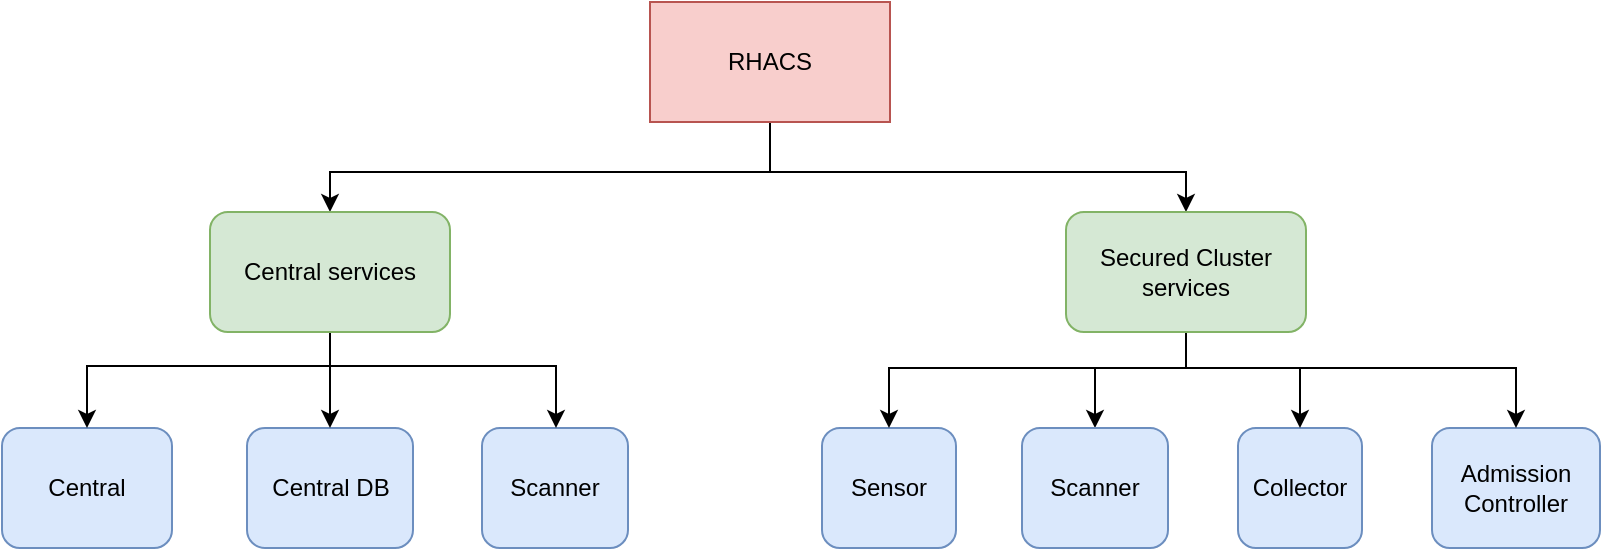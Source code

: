 <mxfile version="22.0.4" type="github">
  <diagram name="Trang-1" id="Dytu22fN1VD10oCp0d1P">
    <mxGraphModel dx="1434" dy="798" grid="0" gridSize="10" guides="1" tooltips="1" connect="1" arrows="1" fold="1" page="1" pageScale="1" pageWidth="1169" pageHeight="1654" math="0" shadow="0">
      <root>
        <mxCell id="0" />
        <mxCell id="1" parent="0" />
        <mxCell id="n5SP7K5pTemmhCcpg1W_-11" style="edgeStyle=orthogonalEdgeStyle;rounded=0;orthogonalLoop=1;jettySize=auto;html=1;entryX=0.5;entryY=0;entryDx=0;entryDy=0;exitX=0.5;exitY=1;exitDx=0;exitDy=0;" edge="1" parent="1" source="n5SP7K5pTemmhCcpg1W_-1" target="n5SP7K5pTemmhCcpg1W_-8">
          <mxGeometry relative="1" as="geometry">
            <Array as="points">
              <mxPoint x="585" y="273" />
              <mxPoint x="365" y="273" />
            </Array>
          </mxGeometry>
        </mxCell>
        <mxCell id="n5SP7K5pTemmhCcpg1W_-13" style="edgeStyle=orthogonalEdgeStyle;rounded=0;orthogonalLoop=1;jettySize=auto;html=1;" edge="1" parent="1" source="n5SP7K5pTemmhCcpg1W_-1" target="n5SP7K5pTemmhCcpg1W_-9">
          <mxGeometry relative="1" as="geometry">
            <Array as="points">
              <mxPoint x="585" y="273" />
              <mxPoint x="793" y="273" />
            </Array>
          </mxGeometry>
        </mxCell>
        <mxCell id="n5SP7K5pTemmhCcpg1W_-1" value="RHACS" style="rounded=0;whiteSpace=wrap;html=1;fillColor=#f8cecc;strokeColor=#b85450;" vertex="1" parent="1">
          <mxGeometry x="525" y="188" width="120" height="60" as="geometry" />
        </mxCell>
        <mxCell id="n5SP7K5pTemmhCcpg1W_-2" value="Admission&lt;br&gt;Controller" style="rounded=1;whiteSpace=wrap;html=1;fillColor=#dae8fc;strokeColor=#6c8ebf;" vertex="1" parent="1">
          <mxGeometry x="916" y="401" width="84" height="60" as="geometry" />
        </mxCell>
        <mxCell id="n5SP7K5pTemmhCcpg1W_-3" value="Collector" style="rounded=1;whiteSpace=wrap;html=1;fillColor=#dae8fc;strokeColor=#6c8ebf;" vertex="1" parent="1">
          <mxGeometry x="819" y="401" width="62" height="60" as="geometry" />
        </mxCell>
        <mxCell id="n5SP7K5pTemmhCcpg1W_-4" value="Sensor" style="rounded=1;whiteSpace=wrap;html=1;fillColor=#dae8fc;strokeColor=#6c8ebf;" vertex="1" parent="1">
          <mxGeometry x="611" y="401" width="67" height="60" as="geometry" />
        </mxCell>
        <mxCell id="n5SP7K5pTemmhCcpg1W_-5" value="Scanner" style="rounded=1;whiteSpace=wrap;html=1;fillColor=#dae8fc;strokeColor=#6c8ebf;" vertex="1" parent="1">
          <mxGeometry x="441" y="401" width="73" height="60" as="geometry" />
        </mxCell>
        <mxCell id="n5SP7K5pTemmhCcpg1W_-6" value="Central DB" style="rounded=1;whiteSpace=wrap;html=1;fillColor=#dae8fc;strokeColor=#6c8ebf;" vertex="1" parent="1">
          <mxGeometry x="323.5" y="401" width="83" height="60" as="geometry" />
        </mxCell>
        <mxCell id="n5SP7K5pTemmhCcpg1W_-7" value="Central" style="rounded=1;whiteSpace=wrap;html=1;fillColor=#dae8fc;strokeColor=#6c8ebf;" vertex="1" parent="1">
          <mxGeometry x="201" y="401" width="85" height="60" as="geometry" />
        </mxCell>
        <mxCell id="n5SP7K5pTemmhCcpg1W_-14" style="edgeStyle=orthogonalEdgeStyle;rounded=0;orthogonalLoop=1;jettySize=auto;html=1;entryX=0.5;entryY=0;entryDx=0;entryDy=0;" edge="1" parent="1" source="n5SP7K5pTemmhCcpg1W_-8" target="n5SP7K5pTemmhCcpg1W_-7">
          <mxGeometry relative="1" as="geometry">
            <Array as="points">
              <mxPoint x="365" y="370" />
              <mxPoint x="244" y="370" />
            </Array>
          </mxGeometry>
        </mxCell>
        <mxCell id="n5SP7K5pTemmhCcpg1W_-15" style="edgeStyle=orthogonalEdgeStyle;rounded=0;orthogonalLoop=1;jettySize=auto;html=1;entryX=0.5;entryY=0;entryDx=0;entryDy=0;" edge="1" parent="1" source="n5SP7K5pTemmhCcpg1W_-8" target="n5SP7K5pTemmhCcpg1W_-6">
          <mxGeometry relative="1" as="geometry" />
        </mxCell>
        <mxCell id="n5SP7K5pTemmhCcpg1W_-16" style="edgeStyle=orthogonalEdgeStyle;rounded=0;orthogonalLoop=1;jettySize=auto;html=1;" edge="1" parent="1" source="n5SP7K5pTemmhCcpg1W_-8" target="n5SP7K5pTemmhCcpg1W_-5">
          <mxGeometry relative="1" as="geometry">
            <Array as="points">
              <mxPoint x="365" y="370" />
              <mxPoint x="478" y="370" />
            </Array>
          </mxGeometry>
        </mxCell>
        <mxCell id="n5SP7K5pTemmhCcpg1W_-8" value="Central services" style="rounded=1;whiteSpace=wrap;html=1;fillColor=#d5e8d4;strokeColor=#82b366;" vertex="1" parent="1">
          <mxGeometry x="305" y="293" width="120" height="60" as="geometry" />
        </mxCell>
        <mxCell id="n5SP7K5pTemmhCcpg1W_-17" style="edgeStyle=orthogonalEdgeStyle;rounded=0;orthogonalLoop=1;jettySize=auto;html=1;entryX=0.5;entryY=0;entryDx=0;entryDy=0;" edge="1" parent="1" source="n5SP7K5pTemmhCcpg1W_-9" target="n5SP7K5pTemmhCcpg1W_-4">
          <mxGeometry relative="1" as="geometry">
            <Array as="points">
              <mxPoint x="793" y="371" />
              <mxPoint x="645" y="371" />
            </Array>
          </mxGeometry>
        </mxCell>
        <mxCell id="n5SP7K5pTemmhCcpg1W_-19" style="edgeStyle=orthogonalEdgeStyle;rounded=0;orthogonalLoop=1;jettySize=auto;html=1;" edge="1" parent="1" source="n5SP7K5pTemmhCcpg1W_-9" target="n5SP7K5pTemmhCcpg1W_-3">
          <mxGeometry relative="1" as="geometry">
            <Array as="points">
              <mxPoint x="793" y="371" />
              <mxPoint x="850" y="371" />
            </Array>
          </mxGeometry>
        </mxCell>
        <mxCell id="n5SP7K5pTemmhCcpg1W_-21" style="edgeStyle=orthogonalEdgeStyle;rounded=0;orthogonalLoop=1;jettySize=auto;html=1;" edge="1" parent="1" source="n5SP7K5pTemmhCcpg1W_-9" target="n5SP7K5pTemmhCcpg1W_-2">
          <mxGeometry relative="1" as="geometry">
            <Array as="points">
              <mxPoint x="793" y="371" />
              <mxPoint x="958" y="371" />
            </Array>
          </mxGeometry>
        </mxCell>
        <mxCell id="n5SP7K5pTemmhCcpg1W_-22" style="edgeStyle=orthogonalEdgeStyle;rounded=0;orthogonalLoop=1;jettySize=auto;html=1;entryX=0.5;entryY=0;entryDx=0;entryDy=0;" edge="1" parent="1" source="n5SP7K5pTemmhCcpg1W_-9" target="n5SP7K5pTemmhCcpg1W_-10">
          <mxGeometry relative="1" as="geometry">
            <Array as="points">
              <mxPoint x="793" y="371" />
              <mxPoint x="748" y="371" />
            </Array>
          </mxGeometry>
        </mxCell>
        <mxCell id="n5SP7K5pTemmhCcpg1W_-9" value="Secured Cluster services" style="rounded=1;whiteSpace=wrap;html=1;fillColor=#d5e8d4;strokeColor=#82b366;" vertex="1" parent="1">
          <mxGeometry x="733" y="293" width="120" height="60" as="geometry" />
        </mxCell>
        <mxCell id="n5SP7K5pTemmhCcpg1W_-10" value="Scanner" style="rounded=1;whiteSpace=wrap;html=1;fillColor=#dae8fc;strokeColor=#6c8ebf;" vertex="1" parent="1">
          <mxGeometry x="711" y="401" width="73" height="60" as="geometry" />
        </mxCell>
      </root>
    </mxGraphModel>
  </diagram>
</mxfile>
